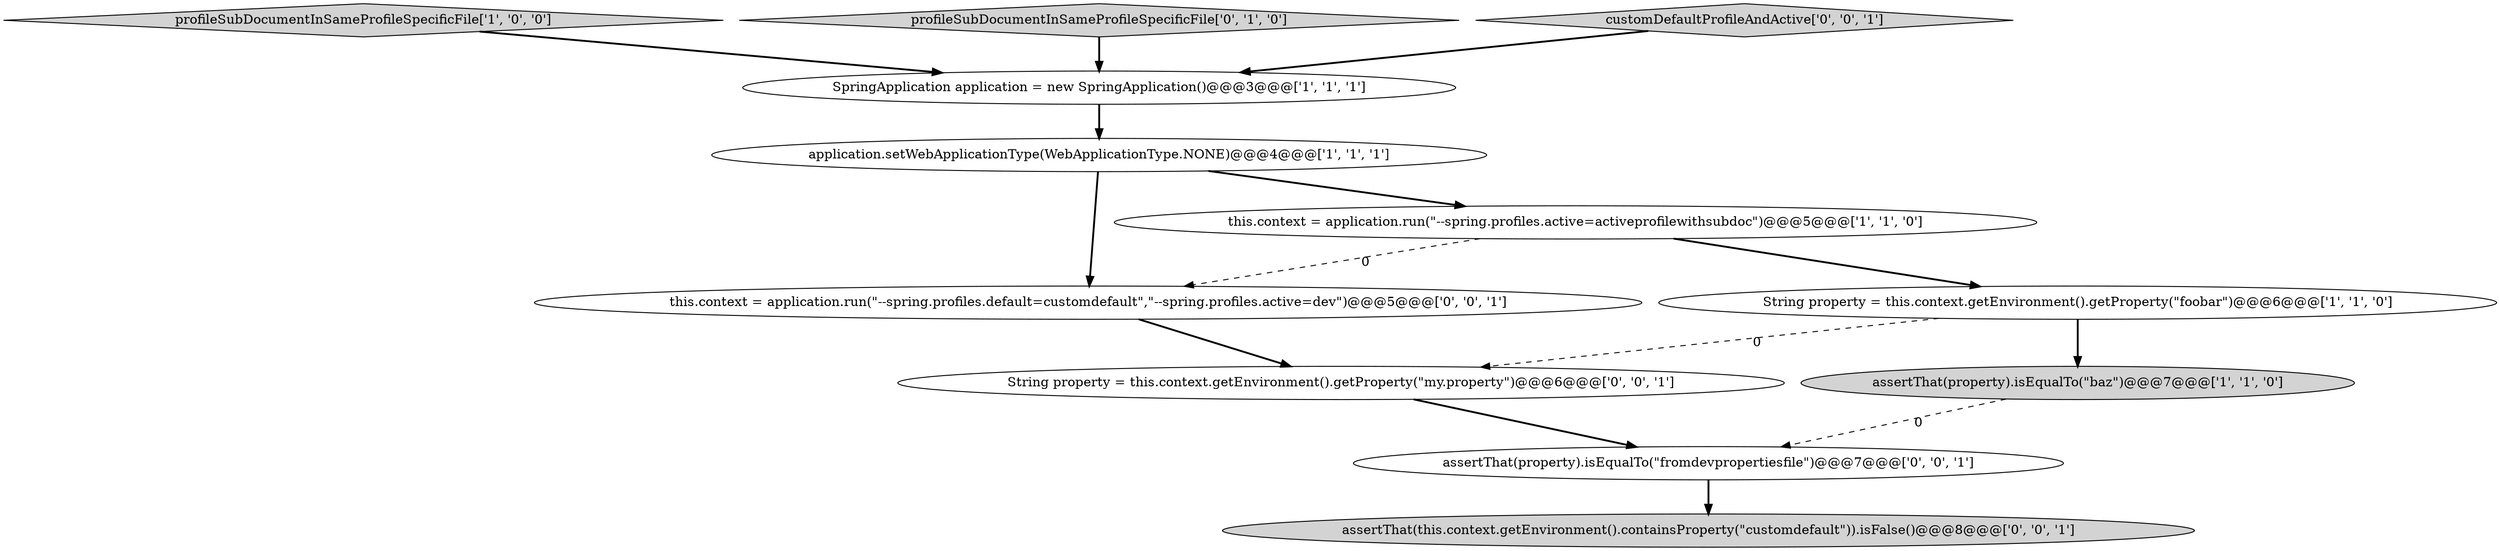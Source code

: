 digraph {
5 [style = filled, label = "profileSubDocumentInSameProfileSpecificFile['1', '0', '0']", fillcolor = lightgray, shape = diamond image = "AAA0AAABBB1BBB"];
6 [style = filled, label = "profileSubDocumentInSameProfileSpecificFile['0', '1', '0']", fillcolor = lightgray, shape = diamond image = "AAA0AAABBB2BBB"];
1 [style = filled, label = "String property = this.context.getEnvironment().getProperty(\"foobar\")@@@6@@@['1', '1', '0']", fillcolor = white, shape = ellipse image = "AAA0AAABBB1BBB"];
7 [style = filled, label = "assertThat(property).isEqualTo(\"fromdevpropertiesfile\")@@@7@@@['0', '0', '1']", fillcolor = white, shape = ellipse image = "AAA0AAABBB3BBB"];
2 [style = filled, label = "SpringApplication application = new SpringApplication()@@@3@@@['1', '1', '1']", fillcolor = white, shape = ellipse image = "AAA0AAABBB1BBB"];
8 [style = filled, label = "String property = this.context.getEnvironment().getProperty(\"my.property\")@@@6@@@['0', '0', '1']", fillcolor = white, shape = ellipse image = "AAA0AAABBB3BBB"];
9 [style = filled, label = "this.context = application.run(\"--spring.profiles.default=customdefault\",\"--spring.profiles.active=dev\")@@@5@@@['0', '0', '1']", fillcolor = white, shape = ellipse image = "AAA0AAABBB3BBB"];
10 [style = filled, label = "customDefaultProfileAndActive['0', '0', '1']", fillcolor = lightgray, shape = diamond image = "AAA0AAABBB3BBB"];
11 [style = filled, label = "assertThat(this.context.getEnvironment().containsProperty(\"customdefault\")).isFalse()@@@8@@@['0', '0', '1']", fillcolor = lightgray, shape = ellipse image = "AAA0AAABBB3BBB"];
0 [style = filled, label = "application.setWebApplicationType(WebApplicationType.NONE)@@@4@@@['1', '1', '1']", fillcolor = white, shape = ellipse image = "AAA0AAABBB1BBB"];
3 [style = filled, label = "this.context = application.run(\"--spring.profiles.active=activeprofilewithsubdoc\")@@@5@@@['1', '1', '0']", fillcolor = white, shape = ellipse image = "AAA0AAABBB1BBB"];
4 [style = filled, label = "assertThat(property).isEqualTo(\"baz\")@@@7@@@['1', '1', '0']", fillcolor = lightgray, shape = ellipse image = "AAA0AAABBB1BBB"];
0->3 [style = bold, label=""];
1->8 [style = dashed, label="0"];
5->2 [style = bold, label=""];
1->4 [style = bold, label=""];
2->0 [style = bold, label=""];
0->9 [style = bold, label=""];
7->11 [style = bold, label=""];
10->2 [style = bold, label=""];
3->1 [style = bold, label=""];
3->9 [style = dashed, label="0"];
9->8 [style = bold, label=""];
4->7 [style = dashed, label="0"];
8->7 [style = bold, label=""];
6->2 [style = bold, label=""];
}
